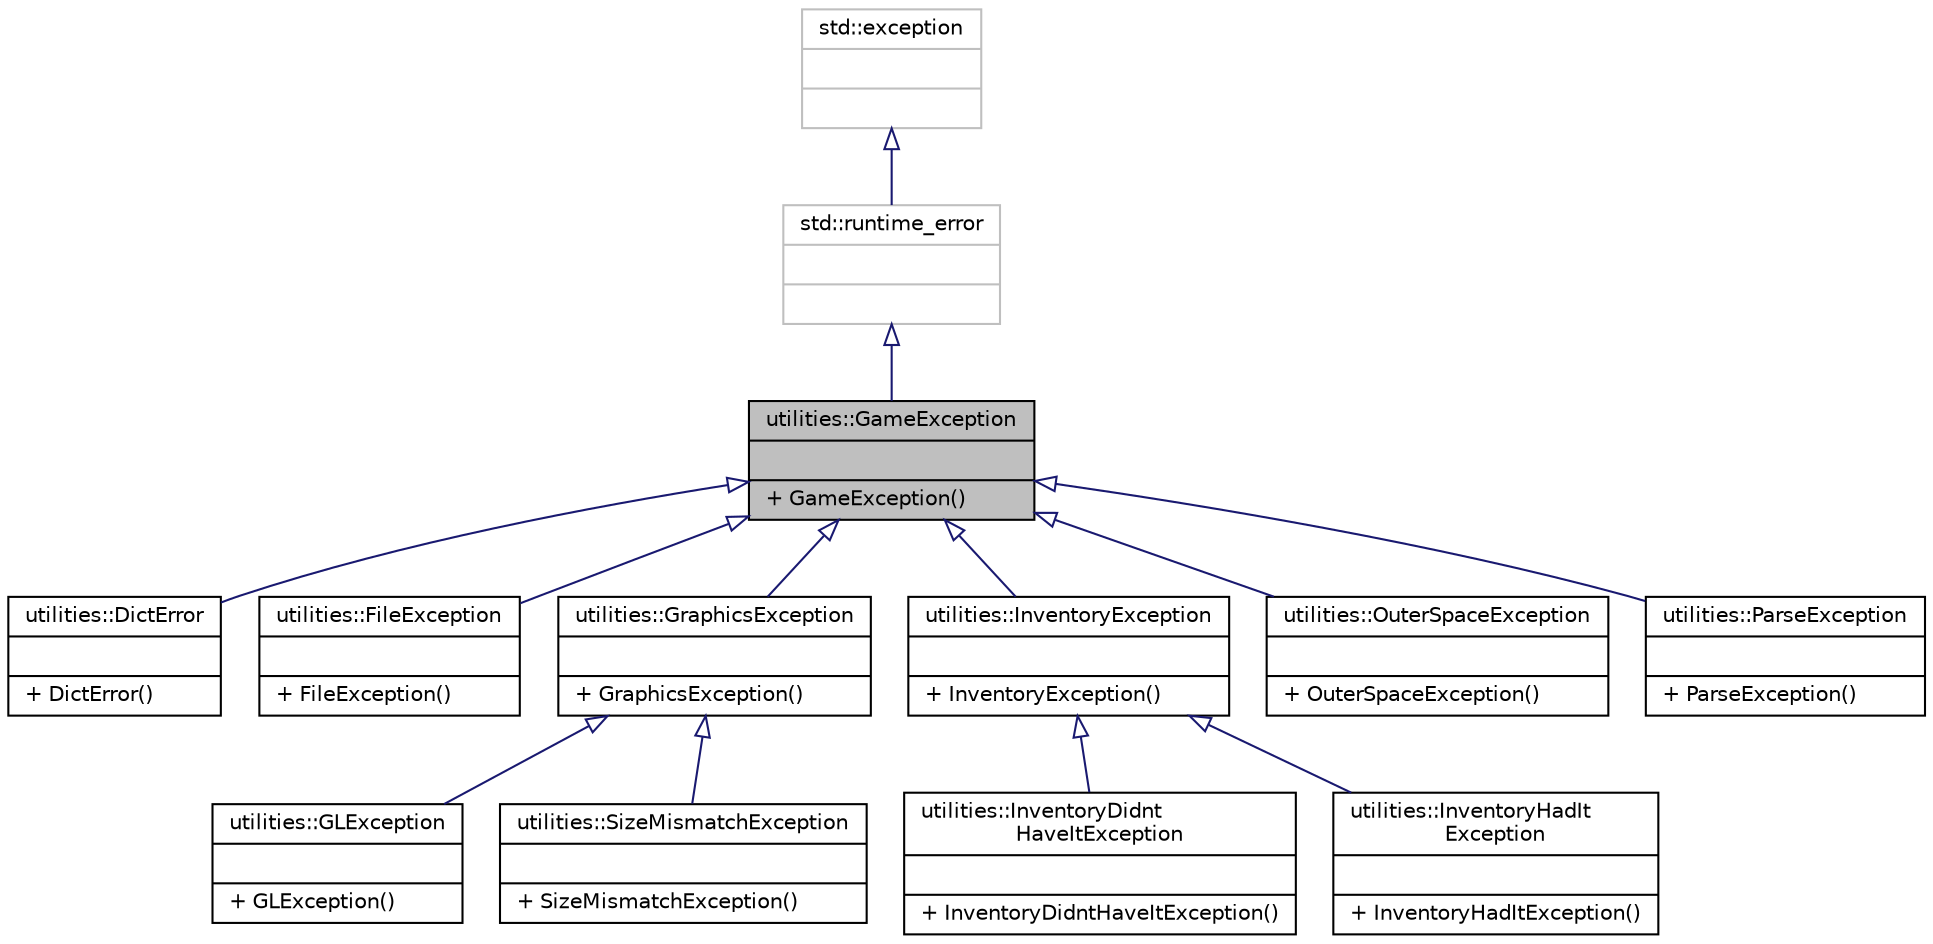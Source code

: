 digraph "utilities::GameException"
{
 // LATEX_PDF_SIZE
  edge [fontname="Helvetica",fontsize="10",labelfontname="Helvetica",labelfontsize="10"];
  node [fontname="Helvetica",fontsize="10",shape=record];
  Node1 [label="{utilities::GameException\n||+ GameException()\l}",height=0.2,width=0.4,color="black", fillcolor="grey75", style="filled", fontcolor="black",tooltip=" "];
  Node2 -> Node1 [dir="back",color="midnightblue",fontsize="10",style="solid",arrowtail="onormal",fontname="Helvetica"];
  Node2 [label="{std::runtime_error\n||}",height=0.2,width=0.4,color="grey75", fillcolor="white", style="filled",tooltip="STL class."];
  Node3 -> Node2 [dir="back",color="midnightblue",fontsize="10",style="solid",arrowtail="onormal",fontname="Helvetica"];
  Node3 [label="{std::exception\n||}",height=0.2,width=0.4,color="grey75", fillcolor="white", style="filled",tooltip="STL class."];
  Node1 -> Node4 [dir="back",color="midnightblue",fontsize="10",style="solid",arrowtail="onormal",fontname="Helvetica"];
  Node4 [label="{utilities::DictError\n||+ DictError()\l}",height=0.2,width=0.4,color="black", fillcolor="white", style="filled",URL="$classutilities_1_1DictError.html",tooltip=" "];
  Node1 -> Node5 [dir="back",color="midnightblue",fontsize="10",style="solid",arrowtail="onormal",fontname="Helvetica"];
  Node5 [label="{utilities::FileException\n||+ FileException()\l}",height=0.2,width=0.4,color="black", fillcolor="white", style="filled",URL="$classutilities_1_1FileException.html",tooltip=" "];
  Node1 -> Node6 [dir="back",color="midnightblue",fontsize="10",style="solid",arrowtail="onormal",fontname="Helvetica"];
  Node6 [label="{utilities::GraphicsException\n||+ GraphicsException()\l}",height=0.2,width=0.4,color="black", fillcolor="white", style="filled",URL="$classutilities_1_1GraphicsException.html",tooltip=" "];
  Node6 -> Node7 [dir="back",color="midnightblue",fontsize="10",style="solid",arrowtail="onormal",fontname="Helvetica"];
  Node7 [label="{utilities::GLException\n||+ GLException()\l}",height=0.2,width=0.4,color="black", fillcolor="white", style="filled",URL="$classutilities_1_1GLException.html",tooltip=" "];
  Node6 -> Node8 [dir="back",color="midnightblue",fontsize="10",style="solid",arrowtail="onormal",fontname="Helvetica"];
  Node8 [label="{utilities::SizeMismatchException\n||+ SizeMismatchException()\l}",height=0.2,width=0.4,color="black", fillcolor="white", style="filled",URL="$classutilities_1_1SizeMismatchException.html",tooltip=" "];
  Node1 -> Node9 [dir="back",color="midnightblue",fontsize="10",style="solid",arrowtail="onormal",fontname="Helvetica"];
  Node9 [label="{utilities::InventoryException\n||+ InventoryException()\l}",height=0.2,width=0.4,color="black", fillcolor="white", style="filled",URL="$classutilities_1_1InventoryException.html",tooltip=" "];
  Node9 -> Node10 [dir="back",color="midnightblue",fontsize="10",style="solid",arrowtail="onormal",fontname="Helvetica"];
  Node10 [label="{utilities::InventoryDidnt\lHaveItException\n||+ InventoryDidntHaveItException()\l}",height=0.2,width=0.4,color="black", fillcolor="white", style="filled",URL="$classutilities_1_1InventoryDidntHaveItException.html",tooltip=" "];
  Node9 -> Node11 [dir="back",color="midnightblue",fontsize="10",style="solid",arrowtail="onormal",fontname="Helvetica"];
  Node11 [label="{utilities::InventoryHadIt\lException\n||+ InventoryHadItException()\l}",height=0.2,width=0.4,color="black", fillcolor="white", style="filled",URL="$classutilities_1_1InventoryHadItException.html",tooltip=" "];
  Node1 -> Node12 [dir="back",color="midnightblue",fontsize="10",style="solid",arrowtail="onormal",fontname="Helvetica"];
  Node12 [label="{utilities::OuterSpaceException\n||+ OuterSpaceException()\l}",height=0.2,width=0.4,color="black", fillcolor="white", style="filled",URL="$classutilities_1_1OuterSpaceException.html",tooltip=" "];
  Node1 -> Node13 [dir="back",color="midnightblue",fontsize="10",style="solid",arrowtail="onormal",fontname="Helvetica"];
  Node13 [label="{utilities::ParseException\n||+ ParseException()\l}",height=0.2,width=0.4,color="black", fillcolor="white", style="filled",URL="$classutilities_1_1ParseException.html",tooltip=" "];
}
